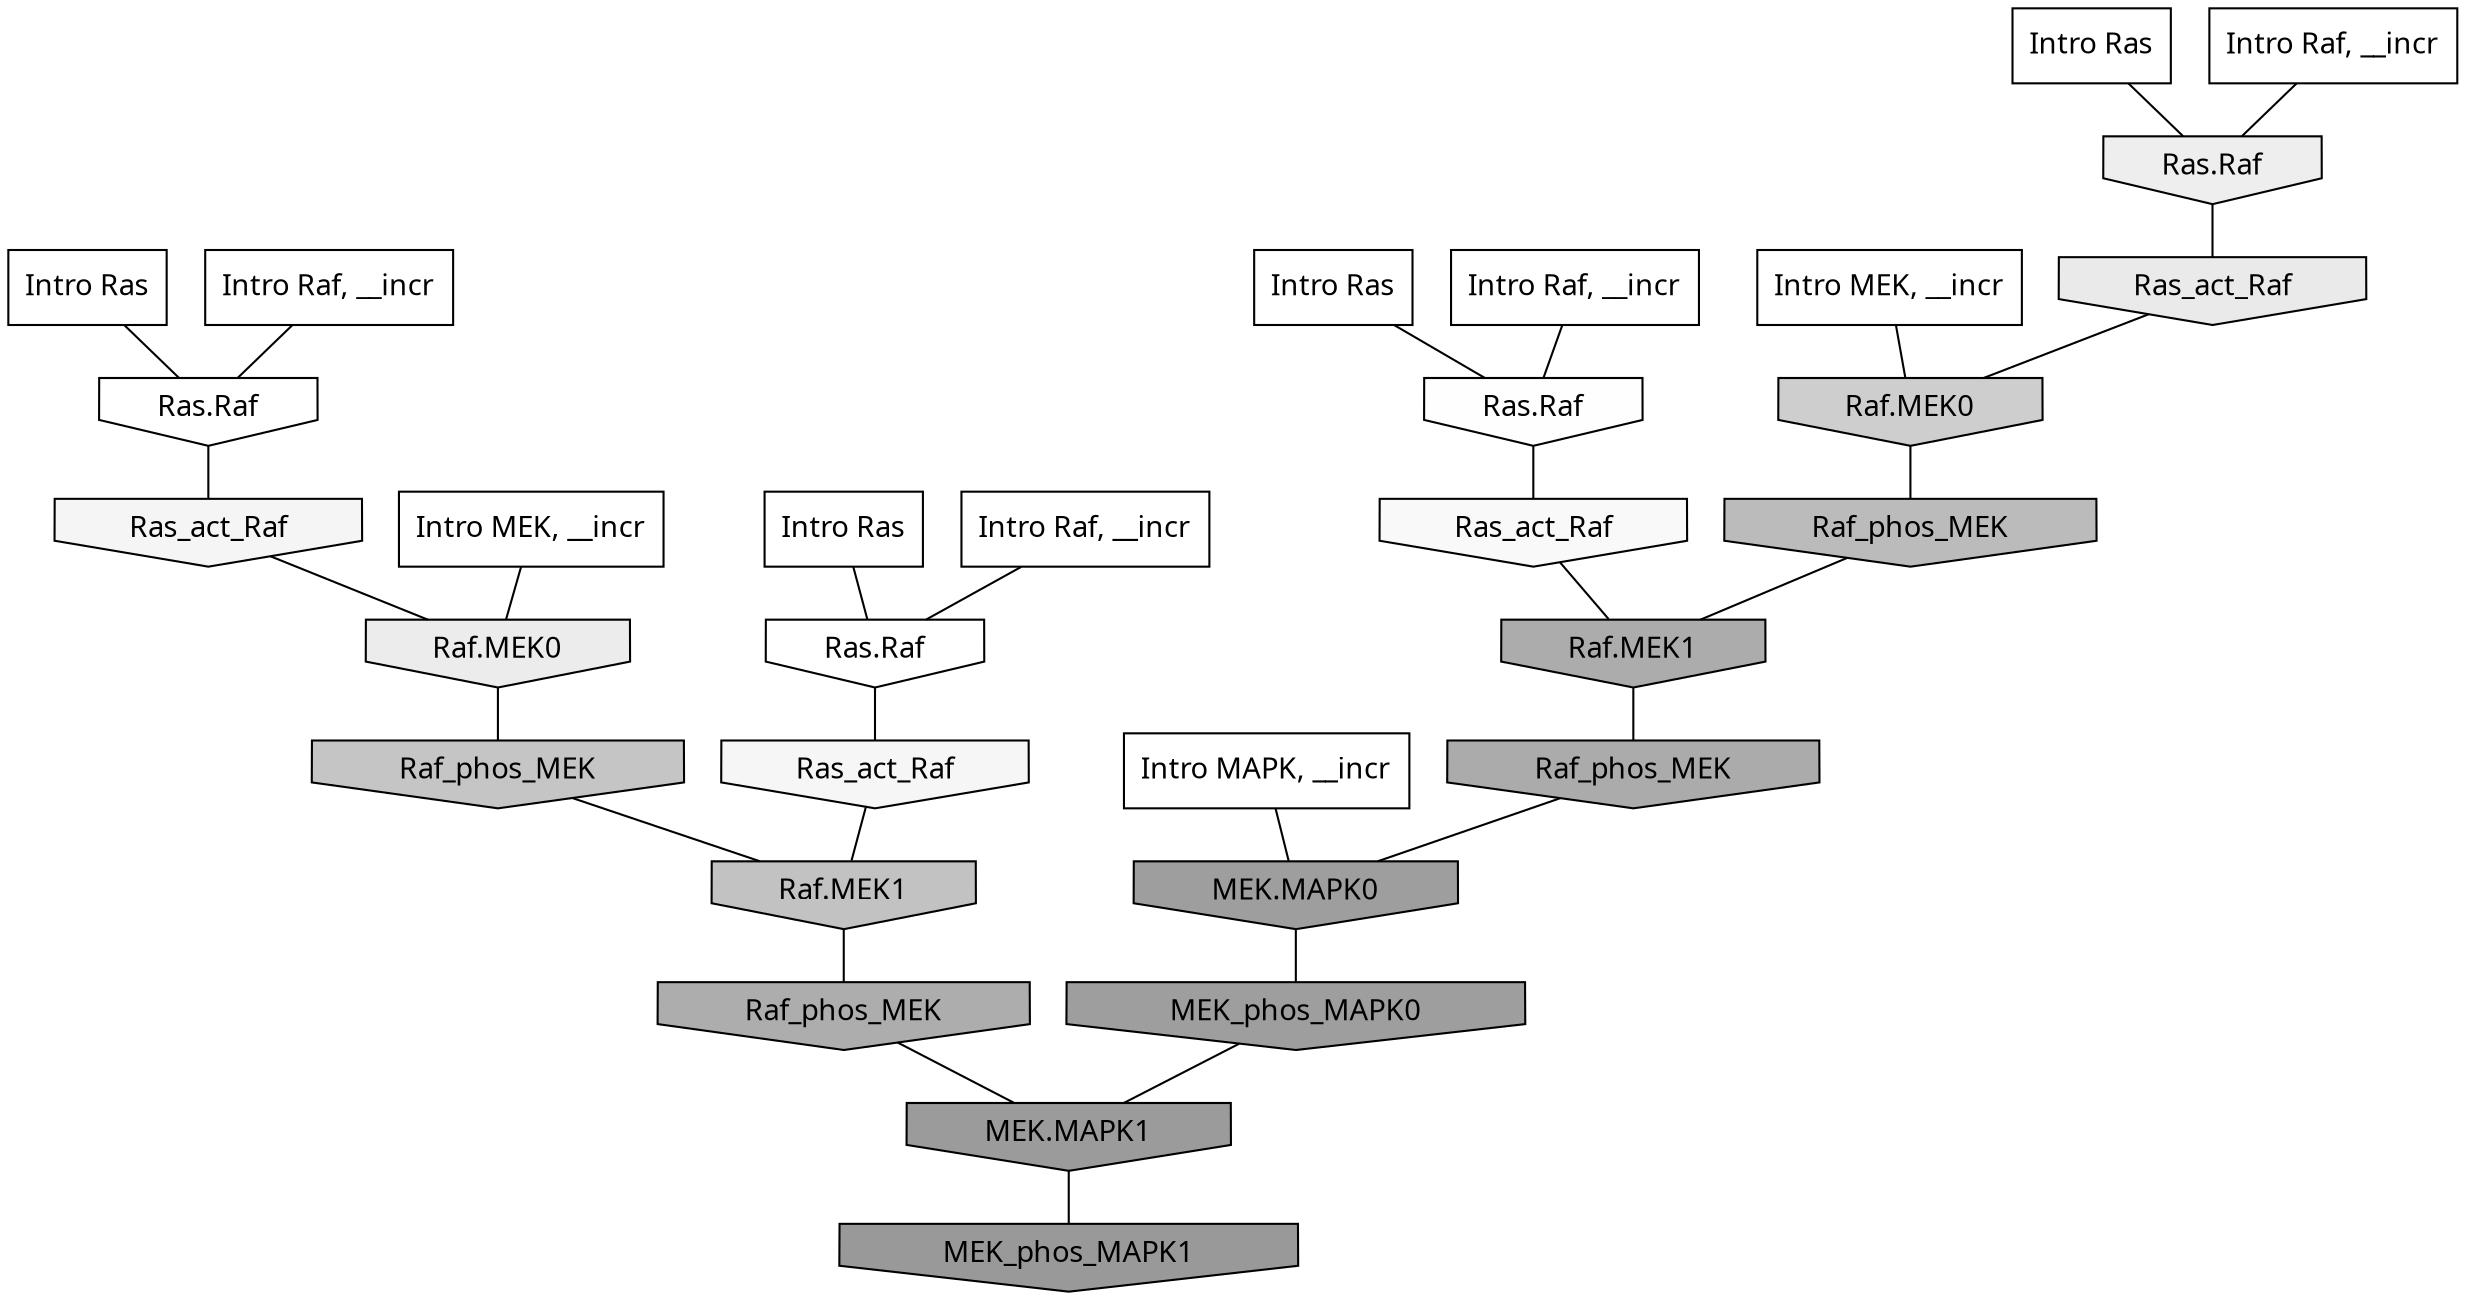 digraph G{
  rankdir="TB";
  ranksep=0.30;
  node [fontname="CMU Serif"];
  edge [fontname="CMU Serif"];
  
  0 [label="Intro Ras", shape=rectangle, style=filled, fillcolor="0.000 0.000 1.000"]
  
  13 [label="Intro Ras", shape=rectangle, style=filled, fillcolor="0.000 0.000 1.000"]
  
  28 [label="Intro Ras", shape=rectangle, style=filled, fillcolor="0.000 0.000 1.000"]
  
  51 [label="Intro Ras", shape=rectangle, style=filled, fillcolor="0.000 0.000 1.000"]
  
  235 [label="Intro Raf, __incr", shape=rectangle, style=filled, fillcolor="0.000 0.000 1.000"]
  
  298 [label="Intro Raf, __incr", shape=rectangle, style=filled, fillcolor="0.000 0.000 1.000"]
  
  469 [label="Intro Raf, __incr", shape=rectangle, style=filled, fillcolor="0.000 0.000 1.000"]
  
  789 [label="Intro Raf, __incr", shape=rectangle, style=filled, fillcolor="0.000 0.000 1.000"]
  
  1526 [label="Intro MEK, __incr", shape=rectangle, style=filled, fillcolor="0.000 0.000 1.000"]
  
  1923 [label="Intro MEK, __incr", shape=rectangle, style=filled, fillcolor="0.000 0.000 1.000"]
  
  2235 [label="Intro MAPK, __incr", shape=rectangle, style=filled, fillcolor="0.000 0.000 1.000"]
  
  3294 [label="Ras.Raf", shape=invhouse, style=filled, fillcolor="0.000 0.000 1.000"]
  
  3319 [label="Ras.Raf", shape=invhouse, style=filled, fillcolor="0.000 0.000 0.998"]
  
  3334 [label="Ras.Raf", shape=invhouse, style=filled, fillcolor="0.000 0.000 0.996"]
  
  3468 [label="Ras_act_Raf", shape=invhouse, style=filled, fillcolor="0.000 0.000 0.973"]
  
  3508 [label="Ras_act_Raf", shape=invhouse, style=filled, fillcolor="0.000 0.000 0.964"]
  
  3556 [label="Ras_act_Raf", shape=invhouse, style=filled, fillcolor="0.000 0.000 0.959"]
  
  3818 [label="Ras.Raf", shape=invhouse, style=filled, fillcolor="0.000 0.000 0.931"]
  
  3932 [label="Raf.MEK0", shape=invhouse, style=filled, fillcolor="0.000 0.000 0.923"]
  
  4063 [label="Ras_act_Raf", shape=invhouse, style=filled, fillcolor="0.000 0.000 0.915"]
  
  5686 [label="Raf.MEK0", shape=invhouse, style=filled, fillcolor="0.000 0.000 0.806"]
  
  6333 [label="Raf_phos_MEK", shape=invhouse, style=filled, fillcolor="0.000 0.000 0.771"]
  
  6598 [label="Raf.MEK1", shape=invhouse, style=filled, fillcolor="0.000 0.000 0.760"]
  
  7365 [label="Raf_phos_MEK", shape=invhouse, style=filled, fillcolor="0.000 0.000 0.731"]
  
  8953 [label="Raf_phos_MEK", shape=invhouse, style=filled, fillcolor="0.000 0.000 0.679"]
  
  9118 [label="Raf.MEK1", shape=invhouse, style=filled, fillcolor="0.000 0.000 0.674"]
  
  9331 [label="Raf_phos_MEK", shape=invhouse, style=filled, fillcolor="0.000 0.000 0.669"]
  
  11470 [label="MEK.MAPK0", shape=invhouse, style=filled, fillcolor="0.000 0.000 0.621"]
  
  11593 [label="MEK_phos_MAPK0", shape=invhouse, style=filled, fillcolor="0.000 0.000 0.618"]
  
  12178 [label="MEK.MAPK1", shape=invhouse, style=filled, fillcolor="0.000 0.000 0.607"]
  
  12614 [label="MEK_phos_MAPK1", shape=invhouse, style=filled, fillcolor="0.000 0.000 0.600"]
  
  
  12178 -> 12614 [dir=none, color="0.000 0.000 0.000"] 
  11593 -> 12178 [dir=none, color="0.000 0.000 0.000"] 
  11470 -> 11593 [dir=none, color="0.000 0.000 0.000"] 
  9331 -> 11470 [dir=none, color="0.000 0.000 0.000"] 
  9118 -> 9331 [dir=none, color="0.000 0.000 0.000"] 
  8953 -> 12178 [dir=none, color="0.000 0.000 0.000"] 
  7365 -> 9118 [dir=none, color="0.000 0.000 0.000"] 
  6598 -> 8953 [dir=none, color="0.000 0.000 0.000"] 
  6333 -> 6598 [dir=none, color="0.000 0.000 0.000"] 
  5686 -> 7365 [dir=none, color="0.000 0.000 0.000"] 
  4063 -> 5686 [dir=none, color="0.000 0.000 0.000"] 
  3932 -> 6333 [dir=none, color="0.000 0.000 0.000"] 
  3818 -> 4063 [dir=none, color="0.000 0.000 0.000"] 
  3556 -> 3932 [dir=none, color="0.000 0.000 0.000"] 
  3508 -> 6598 [dir=none, color="0.000 0.000 0.000"] 
  3468 -> 9118 [dir=none, color="0.000 0.000 0.000"] 
  3334 -> 3468 [dir=none, color="0.000 0.000 0.000"] 
  3319 -> 3556 [dir=none, color="0.000 0.000 0.000"] 
  3294 -> 3508 [dir=none, color="0.000 0.000 0.000"] 
  2235 -> 11470 [dir=none, color="0.000 0.000 0.000"] 
  1923 -> 5686 [dir=none, color="0.000 0.000 0.000"] 
  1526 -> 3932 [dir=none, color="0.000 0.000 0.000"] 
  789 -> 3818 [dir=none, color="0.000 0.000 0.000"] 
  469 -> 3294 [dir=none, color="0.000 0.000 0.000"] 
  298 -> 3334 [dir=none, color="0.000 0.000 0.000"] 
  235 -> 3319 [dir=none, color="0.000 0.000 0.000"] 
  51 -> 3818 [dir=none, color="0.000 0.000 0.000"] 
  28 -> 3294 [dir=none, color="0.000 0.000 0.000"] 
  13 -> 3334 [dir=none, color="0.000 0.000 0.000"] 
  0 -> 3319 [dir=none, color="0.000 0.000 0.000"] 
  
  }
